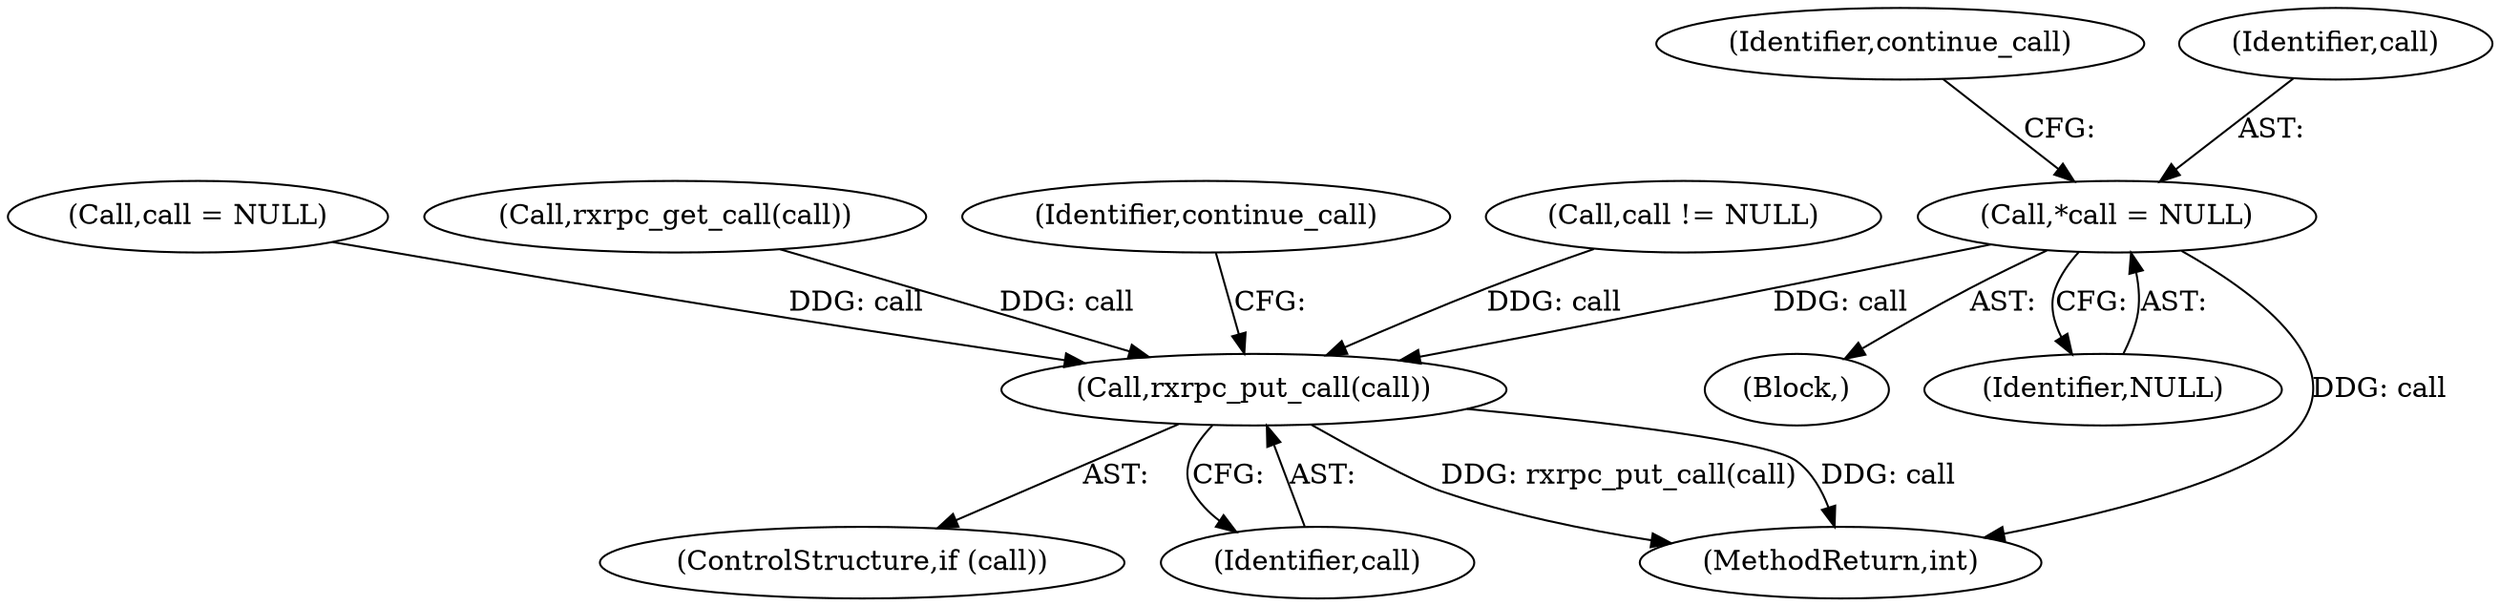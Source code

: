 digraph "0_linux_f3d3342602f8bcbf37d7c46641cb9bca7618eb1c_29@pointer" {
"1000125" [label="(Call,*call = NULL)"];
"1000711" [label="(Call,rxrpc_put_call(call))"];
"1000658" [label="(Call,call = NULL)"];
"1000709" [label="(ControlStructure,if (call))"];
"1000130" [label="(Identifier,continue_call)"];
"1000125" [label="(Call,*call = NULL)"];
"1000122" [label="(Block,)"];
"1000712" [label="(Identifier,call)"];
"1000127" [label="(Identifier,NULL)"];
"1000395" [label="(Call,rxrpc_get_call(call))"];
"1000714" [label="(Identifier,continue_call)"];
"1000711" [label="(Call,rxrpc_put_call(call))"];
"1001014" [label="(MethodReturn,int)"];
"1000321" [label="(Call,call != NULL)"];
"1000126" [label="(Identifier,call)"];
"1000125" -> "1000122"  [label="AST: "];
"1000125" -> "1000127"  [label="CFG: "];
"1000126" -> "1000125"  [label="AST: "];
"1000127" -> "1000125"  [label="AST: "];
"1000130" -> "1000125"  [label="CFG: "];
"1000125" -> "1001014"  [label="DDG: call"];
"1000125" -> "1000711"  [label="DDG: call"];
"1000711" -> "1000709"  [label="AST: "];
"1000711" -> "1000712"  [label="CFG: "];
"1000712" -> "1000711"  [label="AST: "];
"1000714" -> "1000711"  [label="CFG: "];
"1000711" -> "1001014"  [label="DDG: rxrpc_put_call(call)"];
"1000711" -> "1001014"  [label="DDG: call"];
"1000395" -> "1000711"  [label="DDG: call"];
"1000658" -> "1000711"  [label="DDG: call"];
"1000321" -> "1000711"  [label="DDG: call"];
}
